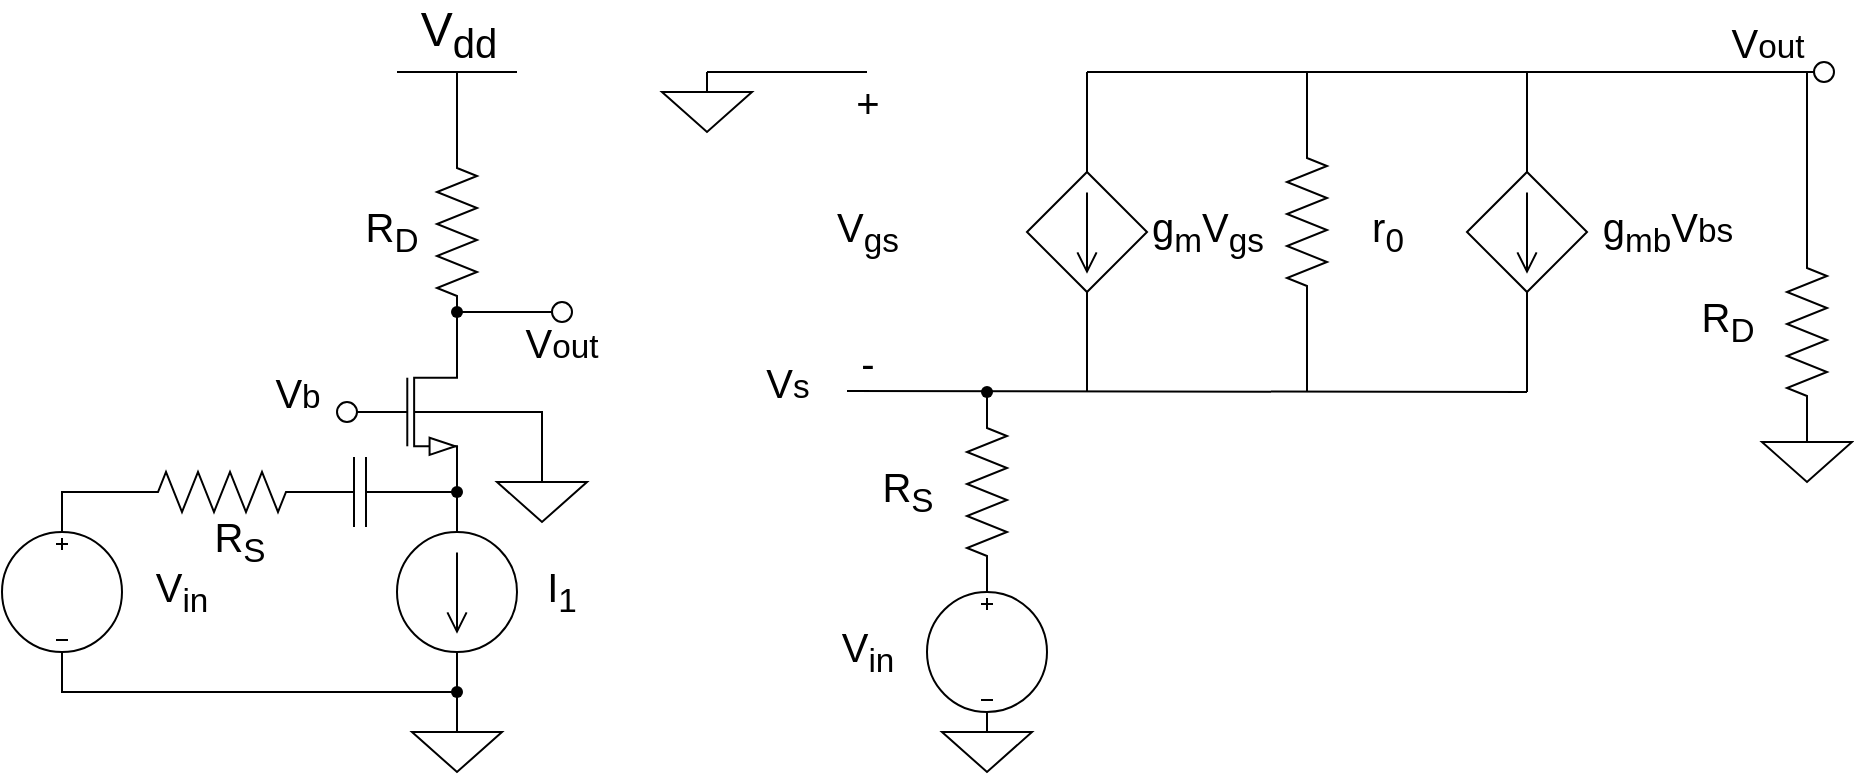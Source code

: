 <mxfile version="24.2.5" type="device">
  <diagram name="第 1 页" id="yVVX1P32LYjWqzjPinmS">
    <mxGraphModel dx="1145" dy="221" grid="1" gridSize="10" guides="1" tooltips="1" connect="1" arrows="1" fold="1" page="1" pageScale="1" pageWidth="827" pageHeight="1169" math="0" shadow="0">
      <root>
        <mxCell id="0" />
        <mxCell id="1" parent="0" />
        <mxCell id="nq9CExw1OsP-hlh6Sf-q-27" value="" style="verticalLabelPosition=bottom;shadow=0;dashed=0;align=center;html=1;verticalAlign=top;shape=mxgraph.electrical.transistors.nmos_bulk;pointerEvents=1;" vertex="1" parent="1">
          <mxGeometry x="117.5" y="280" width="60" height="100" as="geometry" />
        </mxCell>
        <mxCell id="nq9CExw1OsP-hlh6Sf-q-2" value="" style="pointerEvents=1;verticalLabelPosition=bottom;shadow=0;dashed=0;align=center;html=1;verticalAlign=top;shape=mxgraph.electrical.resistors.resistor_2;rotation=90;" vertex="1" parent="1">
          <mxGeometry x="127.5" y="230" width="100" height="20" as="geometry" />
        </mxCell>
        <mxCell id="nq9CExw1OsP-hlh6Sf-q-3" value="V&lt;sub&gt;dd&lt;/sub&gt;" style="verticalLabelPosition=top;verticalAlign=bottom;shape=mxgraph.electrical.signal_sources.vdd;shadow=0;dashed=0;align=center;strokeWidth=1;fontSize=24;html=1;flipV=1;" vertex="1" parent="1">
          <mxGeometry x="147.5" y="160" width="60" height="40" as="geometry" />
        </mxCell>
        <mxCell id="nq9CExw1OsP-hlh6Sf-q-4" value="" style="verticalLabelPosition=bottom;shadow=0;dashed=0;align=center;html=1;verticalAlign=top;strokeWidth=1;shape=ellipse;" vertex="1" parent="1">
          <mxGeometry x="225" y="275" width="10" height="10" as="geometry" />
        </mxCell>
        <mxCell id="nq9CExw1OsP-hlh6Sf-q-5" value="" style="shape=waypoint;sketch=0;fillStyle=solid;size=6;pointerEvents=1;points=[];fillColor=none;resizable=0;rotatable=0;perimeter=centerPerimeter;snapToPoint=1;" vertex="1" parent="1">
          <mxGeometry x="167.5" y="270" width="20" height="20" as="geometry" />
        </mxCell>
        <mxCell id="nq9CExw1OsP-hlh6Sf-q-6" value="" style="endArrow=none;html=1;strokeWidth=1;rounded=0;" edge="1" parent="1" source="nq9CExw1OsP-hlh6Sf-q-5">
          <mxGeometry width="100" relative="1" as="geometry">
            <mxPoint x="185" y="280" as="sourcePoint" />
            <mxPoint x="225" y="280" as="targetPoint" />
          </mxGeometry>
        </mxCell>
        <mxCell id="nq9CExw1OsP-hlh6Sf-q-7" value="&lt;font style=&quot;font-size: 20px;&quot;&gt;V&lt;/font&gt;&lt;font style=&quot;font-size: 16.667px;&quot;&gt;out&lt;/font&gt;" style="text;html=1;align=center;verticalAlign=middle;whiteSpace=wrap;rounded=0;" vertex="1" parent="1">
          <mxGeometry x="200" y="280" width="60" height="30" as="geometry" />
        </mxCell>
        <mxCell id="nq9CExw1OsP-hlh6Sf-q-8" value="&lt;span style=&quot;font-size: 20px;&quot;&gt;R&lt;sub&gt;D&lt;/sub&gt;&lt;/span&gt;" style="text;html=1;align=center;verticalAlign=middle;whiteSpace=wrap;rounded=0;" vertex="1" parent="1">
          <mxGeometry x="115" y="225" width="60" height="30" as="geometry" />
        </mxCell>
        <mxCell id="nq9CExw1OsP-hlh6Sf-q-9" value="" style="verticalLabelPosition=bottom;shadow=0;dashed=0;align=center;html=1;verticalAlign=top;strokeWidth=1;shape=ellipse;" vertex="1" parent="1">
          <mxGeometry x="117.5" y="325" width="10" height="10" as="geometry" />
        </mxCell>
        <mxCell id="nq9CExw1OsP-hlh6Sf-q-10" value="" style="endArrow=none;html=1;strokeWidth=1;rounded=0;exitDx=0;exitDy=0;exitPerimeter=0;" edge="1" parent="1" source="nq9CExw1OsP-hlh6Sf-q-17">
          <mxGeometry width="100" relative="1" as="geometry">
            <mxPoint x="182.5" y="390" as="sourcePoint" />
            <mxPoint x="177" y="370" as="targetPoint" />
          </mxGeometry>
        </mxCell>
        <mxCell id="nq9CExw1OsP-hlh6Sf-q-11" value="" style="pointerEvents=1;verticalLabelPosition=bottom;shadow=0;dashed=0;align=center;html=1;verticalAlign=top;shape=mxgraph.electrical.signal_sources.source;aspect=fixed;points=[[0.5,0,0],[1,0.5,0],[0.5,1,0],[0,0.5,0]];elSignalType=dc3;" vertex="1" parent="1">
          <mxGeometry x="-50" y="390" width="60" height="60" as="geometry" />
        </mxCell>
        <mxCell id="nq9CExw1OsP-hlh6Sf-q-12" value="&lt;span style=&quot;font-size: 20px;&quot;&gt;V&lt;sub&gt;in&lt;/sub&gt;&lt;/span&gt;" style="text;html=1;align=center;verticalAlign=middle;whiteSpace=wrap;rounded=0;" vertex="1" parent="1">
          <mxGeometry x="10" y="405" width="60" height="30" as="geometry" />
        </mxCell>
        <mxCell id="nq9CExw1OsP-hlh6Sf-q-13" value="" style="pointerEvents=1;verticalLabelPosition=bottom;shadow=0;dashed=0;align=center;html=1;verticalAlign=top;shape=mxgraph.electrical.signal_sources.signal_ground;" vertex="1" parent="1">
          <mxGeometry x="155" y="480" width="45" height="30" as="geometry" />
        </mxCell>
        <mxCell id="nq9CExw1OsP-hlh6Sf-q-14" value="" style="pointerEvents=1;verticalLabelPosition=bottom;shadow=0;dashed=0;align=center;html=1;verticalAlign=top;shape=mxgraph.electrical.capacitors.capacitor_1;" vertex="1" parent="1">
          <mxGeometry x="99" y="352.5" width="60" height="35" as="geometry" />
        </mxCell>
        <mxCell id="nq9CExw1OsP-hlh6Sf-q-16" value="" style="endArrow=none;html=1;strokeWidth=1;rounded=0;exitX=1;exitY=0.5;exitDx=0;exitDy=0;exitPerimeter=0;" edge="1" parent="1" source="nq9CExw1OsP-hlh6Sf-q-14" target="nq9CExw1OsP-hlh6Sf-q-17">
          <mxGeometry width="100" relative="1" as="geometry">
            <mxPoint x="159" y="370" as="sourcePoint" />
            <mxPoint x="177" y="370" as="targetPoint" />
          </mxGeometry>
        </mxCell>
        <mxCell id="nq9CExw1OsP-hlh6Sf-q-17" value="" style="shape=waypoint;sketch=0;fillStyle=solid;size=6;pointerEvents=1;points=[];fillColor=none;resizable=0;rotatable=0;perimeter=centerPerimeter;snapToPoint=1;" vertex="1" parent="1">
          <mxGeometry x="167.5" y="360" width="20" height="20" as="geometry" />
        </mxCell>
        <mxCell id="nq9CExw1OsP-hlh6Sf-q-18" value="" style="pointerEvents=1;verticalLabelPosition=bottom;shadow=0;dashed=0;align=center;html=1;verticalAlign=top;shape=mxgraph.electrical.signal_sources.source;aspect=fixed;points=[[0.5,0,0],[1,0.5,0],[0.5,1,0],[0,0.5,0]];elSignalType=dc1;rotation=90;" vertex="1" parent="1">
          <mxGeometry x="147.5" y="390" width="60" height="60" as="geometry" />
        </mxCell>
        <mxCell id="nq9CExw1OsP-hlh6Sf-q-19" value="" style="endArrow=none;html=1;strokeWidth=1;rounded=0;exitX=0;exitY=0.5;exitDx=0;exitDy=0;exitPerimeter=0;" edge="1" parent="1" source="nq9CExw1OsP-hlh6Sf-q-18" target="nq9CExw1OsP-hlh6Sf-q-17">
          <mxGeometry width="100" relative="1" as="geometry">
            <mxPoint x="230" y="370" as="sourcePoint" />
            <mxPoint x="160" y="410" as="targetPoint" />
          </mxGeometry>
        </mxCell>
        <mxCell id="nq9CExw1OsP-hlh6Sf-q-20" value="" style="endArrow=none;html=1;strokeWidth=1;rounded=0;entryX=0.5;entryY=0;entryDx=0;entryDy=0;entryPerimeter=0;exitX=1;exitY=0.5;exitDx=0;exitDy=0;exitPerimeter=0;" edge="1" parent="1" source="nq9CExw1OsP-hlh6Sf-q-18" target="nq9CExw1OsP-hlh6Sf-q-13">
          <mxGeometry width="100" relative="1" as="geometry">
            <mxPoint x="120" y="430" as="sourcePoint" />
            <mxPoint x="220" y="430" as="targetPoint" />
          </mxGeometry>
        </mxCell>
        <mxCell id="nq9CExw1OsP-hlh6Sf-q-21" value="" style="endArrow=none;html=1;strokeWidth=1;rounded=0;exitX=0.5;exitY=1;exitDx=0;exitDy=0;exitPerimeter=0;" edge="1" parent="1" source="nq9CExw1OsP-hlh6Sf-q-11">
          <mxGeometry width="100" relative="1" as="geometry">
            <mxPoint x="90" y="430" as="sourcePoint" />
            <mxPoint x="180" y="470" as="targetPoint" />
            <Array as="points">
              <mxPoint x="-20" y="470" />
            </Array>
          </mxGeometry>
        </mxCell>
        <mxCell id="nq9CExw1OsP-hlh6Sf-q-22" value="" style="shape=waypoint;sketch=0;fillStyle=solid;size=6;pointerEvents=1;points=[];fillColor=none;resizable=0;rotatable=0;perimeter=centerPerimeter;snapToPoint=1;" vertex="1" parent="1">
          <mxGeometry x="167.5" y="460" width="20" height="20" as="geometry" />
        </mxCell>
        <mxCell id="nq9CExw1OsP-hlh6Sf-q-23" value="&lt;span style=&quot;font-size: 20px;&quot;&gt;I&lt;sub&gt;1&lt;/sub&gt;&lt;/span&gt;" style="text;html=1;align=center;verticalAlign=middle;whiteSpace=wrap;rounded=0;" vertex="1" parent="1">
          <mxGeometry x="200" y="405" width="60" height="30" as="geometry" />
        </mxCell>
        <mxCell id="nq9CExw1OsP-hlh6Sf-q-24" value="&lt;span style=&quot;font-size: 20px;&quot;&gt;V&lt;/span&gt;&lt;span style=&quot;font-size: 16.667px;&quot;&gt;b&lt;/span&gt;" style="text;html=1;align=center;verticalAlign=middle;whiteSpace=wrap;rounded=0;" vertex="1" parent="1">
          <mxGeometry x="67.5" y="305" width="60" height="30" as="geometry" />
        </mxCell>
        <mxCell id="nq9CExw1OsP-hlh6Sf-q-25" value="" style="pointerEvents=1;verticalLabelPosition=bottom;shadow=0;dashed=0;align=center;html=1;verticalAlign=top;shape=mxgraph.electrical.resistors.resistor_2;" vertex="1" parent="1">
          <mxGeometry x="10" y="360" width="100" height="20" as="geometry" />
        </mxCell>
        <mxCell id="nq9CExw1OsP-hlh6Sf-q-26" value="" style="endArrow=none;html=1;strokeWidth=1;rounded=0;entryX=0;entryY=0.5;entryDx=0;entryDy=0;entryPerimeter=0;exitX=0.5;exitY=0;exitDx=0;exitDy=0;exitPerimeter=0;" edge="1" parent="1" source="nq9CExw1OsP-hlh6Sf-q-11" target="nq9CExw1OsP-hlh6Sf-q-25">
          <mxGeometry width="100" relative="1" as="geometry">
            <mxPoint x="50" y="390" as="sourcePoint" />
            <mxPoint x="150" y="390" as="targetPoint" />
            <Array as="points">
              <mxPoint x="-20" y="370" />
            </Array>
          </mxGeometry>
        </mxCell>
        <mxCell id="nq9CExw1OsP-hlh6Sf-q-28" value="" style="pointerEvents=1;verticalLabelPosition=bottom;shadow=0;dashed=0;align=center;html=1;verticalAlign=top;shape=mxgraph.electrical.signal_sources.signal_ground;" vertex="1" parent="1">
          <mxGeometry x="197.5" y="355" width="45" height="30" as="geometry" />
        </mxCell>
        <mxCell id="nq9CExw1OsP-hlh6Sf-q-29" value="" style="endArrow=none;html=1;strokeWidth=1;rounded=0;exitX=1;exitY=0.5;exitDx=0;exitDy=0;exitPerimeter=0;entryX=0.5;entryY=0;entryDx=0;entryDy=0;entryPerimeter=0;" edge="1" parent="1" source="nq9CExw1OsP-hlh6Sf-q-27" target="nq9CExw1OsP-hlh6Sf-q-28">
          <mxGeometry width="100" relative="1" as="geometry">
            <mxPoint x="270" y="350" as="sourcePoint" />
            <mxPoint x="370" y="350" as="targetPoint" />
            <Array as="points">
              <mxPoint x="220" y="330" />
            </Array>
          </mxGeometry>
        </mxCell>
        <mxCell id="nq9CExw1OsP-hlh6Sf-q-30" value="" style="pointerEvents=1;verticalLabelPosition=bottom;shadow=0;dashed=0;align=center;html=1;verticalAlign=top;shape=mxgraph.electrical.signal_sources.source;aspect=fixed;points=[[0.5,0,0],[1,0.5,0],[0.5,1,0],[0,0.5,0]];elSignalType=dc2;elSourceType=dependent;" vertex="1" parent="1">
          <mxGeometry x="462.5" y="210" width="60" height="60" as="geometry" />
        </mxCell>
        <mxCell id="nq9CExw1OsP-hlh6Sf-q-31" value="" style="pointerEvents=1;verticalLabelPosition=bottom;shadow=0;dashed=0;align=center;html=1;verticalAlign=top;shape=mxgraph.electrical.signal_sources.source;aspect=fixed;points=[[0.5,0,0],[1,0.5,0],[0.5,1,0],[0,0.5,0]];elSignalType=dc2;elSourceType=dependent;" vertex="1" parent="1">
          <mxGeometry x="682.5" y="210" width="60" height="60" as="geometry" />
        </mxCell>
        <mxCell id="nq9CExw1OsP-hlh6Sf-q-32" value="" style="pointerEvents=1;verticalLabelPosition=bottom;shadow=0;dashed=0;align=center;html=1;verticalAlign=top;shape=mxgraph.electrical.resistors.resistor_2;rotation=90;" vertex="1" parent="1">
          <mxGeometry x="552.5" y="225" width="100" height="20" as="geometry" />
        </mxCell>
        <mxCell id="nq9CExw1OsP-hlh6Sf-q-33" value="" style="pointerEvents=1;verticalLabelPosition=bottom;shadow=0;dashed=0;align=center;html=1;verticalAlign=top;shape=mxgraph.electrical.resistors.resistor_2;rotation=90;" vertex="1" parent="1">
          <mxGeometry x="802.5" y="280" width="100" height="20" as="geometry" />
        </mxCell>
        <mxCell id="nq9CExw1OsP-hlh6Sf-q-34" value="" style="pointerEvents=1;verticalLabelPosition=bottom;shadow=0;dashed=0;align=center;html=1;verticalAlign=top;shape=mxgraph.electrical.resistors.resistor_2;rotation=90;" vertex="1" parent="1">
          <mxGeometry x="392.5" y="360" width="100" height="20" as="geometry" />
        </mxCell>
        <mxCell id="nq9CExw1OsP-hlh6Sf-q-35" value="" style="pointerEvents=1;verticalLabelPosition=bottom;shadow=0;dashed=0;align=center;html=1;verticalAlign=top;shape=mxgraph.electrical.signal_sources.source;aspect=fixed;points=[[0.5,0,0],[1,0.5,0],[0.5,1,0],[0,0.5,0]];elSignalType=dc3;" vertex="1" parent="1">
          <mxGeometry x="412.5" y="420" width="60" height="60" as="geometry" />
        </mxCell>
        <mxCell id="nq9CExw1OsP-hlh6Sf-q-37" value="" style="pointerEvents=1;verticalLabelPosition=bottom;shadow=0;dashed=0;align=center;html=1;verticalAlign=top;shape=mxgraph.electrical.signal_sources.signal_ground;" vertex="1" parent="1">
          <mxGeometry x="420" y="480" width="45" height="30" as="geometry" />
        </mxCell>
        <mxCell id="nq9CExw1OsP-hlh6Sf-q-38" value="" style="endArrow=none;html=1;strokeWidth=1;rounded=0;" edge="1" parent="1">
          <mxGeometry width="100" relative="1" as="geometry">
            <mxPoint x="372.5" y="319.5" as="sourcePoint" />
            <mxPoint x="712.5" y="320" as="targetPoint" />
          </mxGeometry>
        </mxCell>
        <mxCell id="nq9CExw1OsP-hlh6Sf-q-39" value="" style="endArrow=none;html=1;strokeWidth=1;rounded=0;entryX=0.5;entryY=1;entryDx=0;entryDy=0;entryPerimeter=0;" edge="1" parent="1" target="nq9CExw1OsP-hlh6Sf-q-31">
          <mxGeometry width="100" relative="1" as="geometry">
            <mxPoint x="712.5" y="320" as="sourcePoint" />
            <mxPoint x="692.5" y="300" as="targetPoint" />
          </mxGeometry>
        </mxCell>
        <mxCell id="nq9CExw1OsP-hlh6Sf-q-40" value="" style="endArrow=none;html=1;strokeWidth=1;rounded=0;entryX=1;entryY=0.5;entryDx=0;entryDy=0;entryPerimeter=0;" edge="1" parent="1" target="nq9CExw1OsP-hlh6Sf-q-32">
          <mxGeometry width="100" relative="1" as="geometry">
            <mxPoint x="602.5" y="320" as="sourcePoint" />
            <mxPoint x="722.5" y="280" as="targetPoint" />
          </mxGeometry>
        </mxCell>
        <mxCell id="nq9CExw1OsP-hlh6Sf-q-41" value="" style="endArrow=none;html=1;strokeWidth=1;rounded=0;entryX=0.5;entryY=1;entryDx=0;entryDy=0;entryPerimeter=0;" edge="1" parent="1" target="nq9CExw1OsP-hlh6Sf-q-30">
          <mxGeometry width="100" relative="1" as="geometry">
            <mxPoint x="492.5" y="320" as="sourcePoint" />
            <mxPoint x="492.3" y="275" as="targetPoint" />
          </mxGeometry>
        </mxCell>
        <mxCell id="nq9CExw1OsP-hlh6Sf-q-42" value="" style="endArrow=none;html=1;strokeWidth=1;rounded=0;" edge="1" parent="1">
          <mxGeometry width="100" relative="1" as="geometry">
            <mxPoint x="492.5" y="160" as="sourcePoint" />
            <mxPoint x="862.5" y="160" as="targetPoint" />
          </mxGeometry>
        </mxCell>
        <mxCell id="nq9CExw1OsP-hlh6Sf-q-43" value="" style="endArrow=none;html=1;strokeWidth=1;rounded=0;exitX=0.5;exitY=0;exitDx=0;exitDy=0;exitPerimeter=0;" edge="1" parent="1" source="nq9CExw1OsP-hlh6Sf-q-30">
          <mxGeometry width="100" relative="1" as="geometry">
            <mxPoint x="502.5" y="260" as="sourcePoint" />
            <mxPoint x="492.5" y="160" as="targetPoint" />
          </mxGeometry>
        </mxCell>
        <mxCell id="nq9CExw1OsP-hlh6Sf-q-44" value="" style="endArrow=none;html=1;strokeWidth=1;rounded=0;entryX=0;entryY=0.5;entryDx=0;entryDy=0;entryPerimeter=0;" edge="1" parent="1" target="nq9CExw1OsP-hlh6Sf-q-32">
          <mxGeometry width="100" relative="1" as="geometry">
            <mxPoint x="602.5" y="160" as="sourcePoint" />
            <mxPoint x="602.5" y="260" as="targetPoint" />
          </mxGeometry>
        </mxCell>
        <mxCell id="nq9CExw1OsP-hlh6Sf-q-45" value="" style="endArrow=none;html=1;strokeWidth=1;rounded=0;exitX=0.5;exitY=0;exitDx=0;exitDy=0;exitPerimeter=0;" edge="1" parent="1" source="nq9CExw1OsP-hlh6Sf-q-31">
          <mxGeometry width="100" relative="1" as="geometry">
            <mxPoint x="722.5" y="200" as="sourcePoint" />
            <mxPoint x="712.5" y="160" as="targetPoint" />
          </mxGeometry>
        </mxCell>
        <mxCell id="nq9CExw1OsP-hlh6Sf-q-46" value="" style="endArrow=none;html=1;strokeWidth=1;rounded=0;entryX=0;entryY=0.5;entryDx=0;entryDy=0;entryPerimeter=0;" edge="1" parent="1" target="nq9CExw1OsP-hlh6Sf-q-33">
          <mxGeometry width="100" relative="1" as="geometry">
            <mxPoint x="852.5" y="160" as="sourcePoint" />
            <mxPoint x="822.5" y="200" as="targetPoint" />
          </mxGeometry>
        </mxCell>
        <mxCell id="nq9CExw1OsP-hlh6Sf-q-47" value="" style="pointerEvents=1;verticalLabelPosition=bottom;shadow=0;dashed=0;align=center;html=1;verticalAlign=top;shape=mxgraph.electrical.signal_sources.signal_ground;" vertex="1" parent="1">
          <mxGeometry x="830" y="335" width="45" height="30" as="geometry" />
        </mxCell>
        <mxCell id="nq9CExw1OsP-hlh6Sf-q-48" value="" style="endArrow=none;html=1;strokeWidth=1;rounded=0;" edge="1" parent="1">
          <mxGeometry width="100" relative="1" as="geometry">
            <mxPoint x="302.5" y="160" as="sourcePoint" />
            <mxPoint x="382.5" y="160" as="targetPoint" />
          </mxGeometry>
        </mxCell>
        <mxCell id="nq9CExw1OsP-hlh6Sf-q-49" value="&lt;span style=&quot;font-size: 20px;&quot;&gt;+&lt;/span&gt;" style="text;html=1;align=center;verticalAlign=middle;whiteSpace=wrap;rounded=0;" vertex="1" parent="1">
          <mxGeometry x="352.5" y="160" width="60" height="30" as="geometry" />
        </mxCell>
        <mxCell id="nq9CExw1OsP-hlh6Sf-q-50" value="&lt;span style=&quot;font-size: 20px;&quot;&gt;-&lt;/span&gt;&lt;span style=&quot;color: rgba(0, 0, 0, 0); font-family: monospace; font-size: 0px; text-align: start; text-wrap: nowrap;&quot;&gt;%3CmxGraphModel%3E%3Croot%3E%3CmxCell%20id%3D%220%22%2F%3E%3CmxCell%20id%3D%221%22%20parent%3D%220%22%2F%3E%3CmxCell%20id%3D%222%22%20value%3D%22%26lt%3Bspan%20style%3D%26quot%3Bfont-size%3A%2020px%3B%26quot%3B%26gt%3B%2B%26lt%3B%2Fspan%26gt%3B%22%20style%3D%22text%3Bhtml%3D1%3Balign%3Dcenter%3BverticalAlign%3Dmiddle%3BwhiteSpace%3Dwrap%3Brounded%3D0%3B%22%20vertex%3D%221%22%20parent%3D%221%22%3E%3CmxGeometry%20x%3D%22490%22%20y%3D%22160%22%20width%3D%2260%22%20height%3D%2230%22%20as%3D%22geometry%22%2F%3E%3C%2FmxCell%3E%3C%2Froot%3E%3C%2FmxGraphModel%3E&lt;/span&gt;" style="text;html=1;align=center;verticalAlign=middle;whiteSpace=wrap;rounded=0;" vertex="1" parent="1">
          <mxGeometry x="352.5" y="290" width="60" height="30" as="geometry" />
        </mxCell>
        <mxCell id="nq9CExw1OsP-hlh6Sf-q-51" value="&lt;span style=&quot;font-size: 20px;&quot;&gt;V&lt;sub&gt;gs&lt;/sub&gt;&lt;/span&gt;" style="text;html=1;align=center;verticalAlign=middle;whiteSpace=wrap;rounded=0;" vertex="1" parent="1">
          <mxGeometry x="352.5" y="225" width="60" height="30" as="geometry" />
        </mxCell>
        <mxCell id="nq9CExw1OsP-hlh6Sf-q-52" value="" style="pointerEvents=1;verticalLabelPosition=bottom;shadow=0;dashed=0;align=center;html=1;verticalAlign=top;shape=mxgraph.electrical.signal_sources.signal_ground;" vertex="1" parent="1">
          <mxGeometry x="280" y="160" width="45" height="30" as="geometry" />
        </mxCell>
        <mxCell id="nq9CExw1OsP-hlh6Sf-q-53" value="&lt;span style=&quot;font-size: 20px;&quot;&gt;R&lt;sub&gt;S&lt;/sub&gt;&lt;/span&gt;" style="text;html=1;align=center;verticalAlign=middle;whiteSpace=wrap;rounded=0;" vertex="1" parent="1">
          <mxGeometry x="372.5" y="355" width="60" height="30" as="geometry" />
        </mxCell>
        <mxCell id="nq9CExw1OsP-hlh6Sf-q-54" value="&lt;span style=&quot;font-size: 20px;&quot;&gt;V&lt;sub&gt;in&lt;/sub&gt;&lt;/span&gt;" style="text;html=1;align=center;verticalAlign=middle;whiteSpace=wrap;rounded=0;" vertex="1" parent="1">
          <mxGeometry x="352.5" y="435" width="60" height="30" as="geometry" />
        </mxCell>
        <mxCell id="nq9CExw1OsP-hlh6Sf-q-55" value="&lt;font style=&quot;font-size: 20px;&quot;&gt;g&lt;sub&gt;m&lt;/sub&gt;V&lt;sub&gt;gs&lt;/sub&gt;&lt;/font&gt;" style="text;html=1;align=center;verticalAlign=middle;whiteSpace=wrap;rounded=0;" vertex="1" parent="1">
          <mxGeometry x="522.5" y="225" width="60" height="30" as="geometry" />
        </mxCell>
        <mxCell id="nq9CExw1OsP-hlh6Sf-q-56" value="&lt;span style=&quot;font-size: 20px;&quot;&gt;r&lt;sub&gt;0&lt;/sub&gt;&lt;/span&gt;" style="text;html=1;align=center;verticalAlign=middle;whiteSpace=wrap;rounded=0;" vertex="1" parent="1">
          <mxGeometry x="612.5" y="225" width="60" height="30" as="geometry" />
        </mxCell>
        <mxCell id="nq9CExw1OsP-hlh6Sf-q-57" value="&lt;font style=&quot;font-size: 20px;&quot;&gt;g&lt;sub&gt;mb&lt;/sub&gt;V&lt;/font&gt;&lt;font style=&quot;font-size: 16.667px;&quot;&gt;bs&lt;/font&gt;" style="text;html=1;align=center;verticalAlign=middle;whiteSpace=wrap;rounded=0;" vertex="1" parent="1">
          <mxGeometry x="752.5" y="225" width="60" height="30" as="geometry" />
        </mxCell>
        <mxCell id="nq9CExw1OsP-hlh6Sf-q-58" value="&lt;span style=&quot;font-size: 20px;&quot;&gt;R&lt;sub&gt;D&lt;/sub&gt;&lt;/span&gt;" style="text;html=1;align=center;verticalAlign=middle;whiteSpace=wrap;rounded=0;" vertex="1" parent="1">
          <mxGeometry x="782.5" y="270" width="60" height="30" as="geometry" />
        </mxCell>
        <mxCell id="nq9CExw1OsP-hlh6Sf-q-59" value="&lt;span style=&quot;font-size: 20px;&quot;&gt;V&lt;/span&gt;&lt;span style=&quot;font-size: 16.667px;&quot;&gt;s&lt;/span&gt;" style="text;html=1;align=center;verticalAlign=middle;whiteSpace=wrap;rounded=0;" vertex="1" parent="1">
          <mxGeometry x="312.5" y="300" width="60" height="30" as="geometry" />
        </mxCell>
        <mxCell id="nq9CExw1OsP-hlh6Sf-q-65" value="&lt;font style=&quot;font-size: 20px;&quot;&gt;V&lt;/font&gt;&lt;font style=&quot;font-size: 16.667px;&quot;&gt;out&lt;/font&gt;" style="text;html=1;align=center;verticalAlign=middle;whiteSpace=wrap;rounded=0;" vertex="1" parent="1">
          <mxGeometry x="802.5" y="130" width="60" height="30" as="geometry" />
        </mxCell>
        <mxCell id="nq9CExw1OsP-hlh6Sf-q-66" value="" style="verticalLabelPosition=bottom;shadow=0;dashed=0;align=center;html=1;verticalAlign=top;strokeWidth=1;shape=ellipse;" vertex="1" parent="1">
          <mxGeometry x="856" y="155" width="10" height="10" as="geometry" />
        </mxCell>
        <mxCell id="nq9CExw1OsP-hlh6Sf-q-67" value="&lt;span style=&quot;font-size: 20px;&quot;&gt;R&lt;sub&gt;S&lt;/sub&gt;&lt;/span&gt;" style="text;html=1;align=center;verticalAlign=middle;whiteSpace=wrap;rounded=0;" vertex="1" parent="1">
          <mxGeometry x="39" y="380" width="60" height="30" as="geometry" />
        </mxCell>
        <mxCell id="nq9CExw1OsP-hlh6Sf-q-68" value="" style="shape=waypoint;sketch=0;fillStyle=solid;size=6;pointerEvents=1;points=[];fillColor=none;resizable=0;rotatable=0;perimeter=centerPerimeter;snapToPoint=1;" vertex="1" parent="1">
          <mxGeometry x="432.5" y="310" width="20" height="20" as="geometry" />
        </mxCell>
      </root>
    </mxGraphModel>
  </diagram>
</mxfile>

